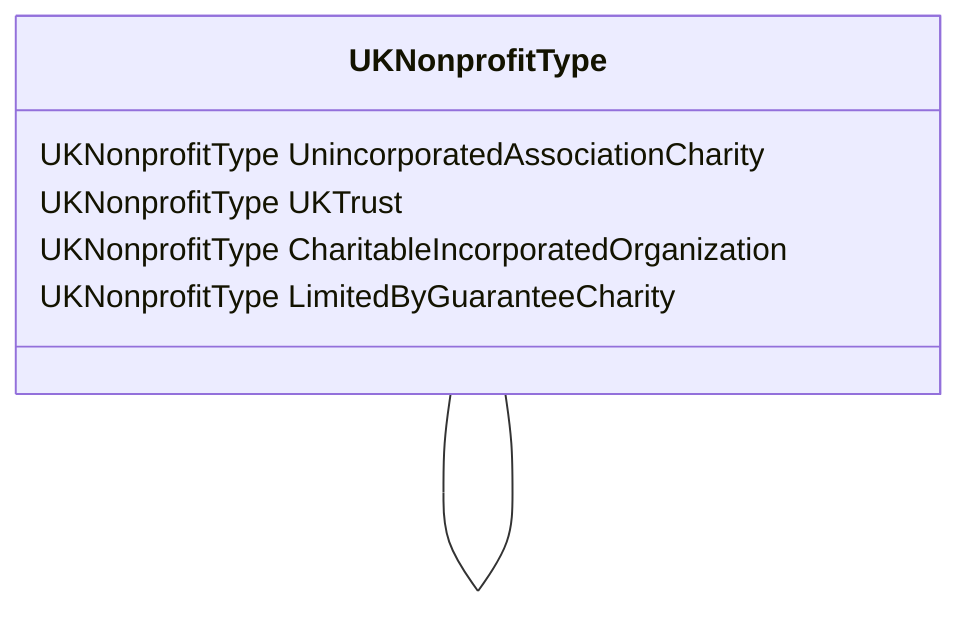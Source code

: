 classDiagram
  UKNonprofitType -- UKNonprofitType


class UKNonprofitType {

  UKNonprofitType UnincorporatedAssociationCharity
  UKNonprofitType UKTrust
  UKNonprofitType CharitableIncorporatedOrganization
  UKNonprofitType LimitedByGuaranteeCharity

 }